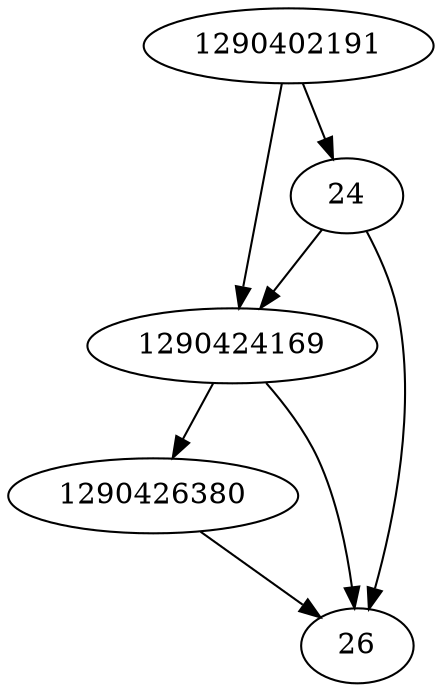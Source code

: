 strict digraph  {
1290424169;
1290426380;
1290402191;
24;
26;
1290424169 -> 1290426380;
1290424169 -> 26;
1290426380 -> 26;
1290402191 -> 1290424169;
1290402191 -> 24;
24 -> 1290424169;
24 -> 26;
}
